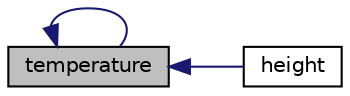 digraph "temperature"
{
  edge [fontname="Helvetica",fontsize="10",labelfontname="Helvetica",labelfontsize="10"];
  node [fontname="Helvetica",fontsize="10",shape=record];
  rankdir="LR";
  Node2 [label="temperature",height=0.2,width=0.4,color="black", fillcolor="grey75", style="filled", fontcolor="black"];
  Node2 -> Node3 [dir="back",color="midnightblue",fontsize="10",style="solid",fontname="Helvetica"];
  Node3 [label="height",height=0.2,width=0.4,color="black", fillcolor="white", style="filled",URL="$height_8h.html#a3abd6dbcd332e7b9fc53ebffc1a7bf7c"];
  Node2 -> Node2 [dir="back",color="midnightblue",fontsize="10",style="solid",fontname="Helvetica"];
}
